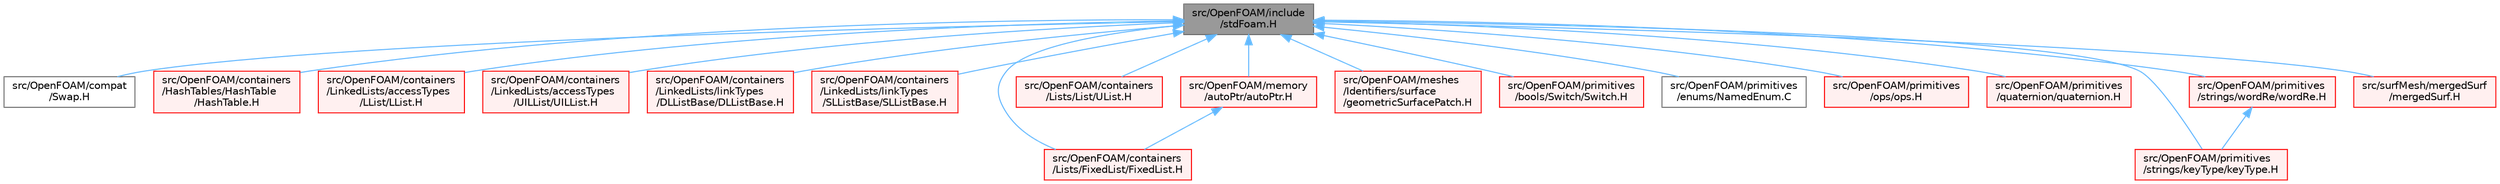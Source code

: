 digraph "src/OpenFOAM/include/stdFoam.H"
{
 // LATEX_PDF_SIZE
  bgcolor="transparent";
  edge [fontname=Helvetica,fontsize=10,labelfontname=Helvetica,labelfontsize=10];
  node [fontname=Helvetica,fontsize=10,shape=box,height=0.2,width=0.4];
  Node1 [id="Node000001",label="src/OpenFOAM/include\l/stdFoam.H",height=0.2,width=0.4,color="gray40", fillcolor="grey60", style="filled", fontcolor="black",tooltip="Includes some standard C++ headers, defines global macros and templates used in multiple places by Op..."];
  Node1 -> Node2 [id="edge1_Node000001_Node000002",dir="back",color="steelblue1",style="solid",tooltip=" "];
  Node2 [id="Node000002",label="src/OpenFOAM/compat\l/Swap.H",height=0.2,width=0.4,color="grey40", fillcolor="white", style="filled",URL="$Swap_8H.html",tooltip=" "];
  Node1 -> Node3 [id="edge2_Node000001_Node000003",dir="back",color="steelblue1",style="solid",tooltip=" "];
  Node3 [id="Node000003",label="src/OpenFOAM/containers\l/HashTables/HashTable\l/HashTable.H",height=0.2,width=0.4,color="red", fillcolor="#FFF0F0", style="filled",URL="$HashTable_8H.html",tooltip=" "];
  Node1 -> Node8010 [id="edge3_Node000001_Node008010",dir="back",color="steelblue1",style="solid",tooltip=" "];
  Node8010 [id="Node008010",label="src/OpenFOAM/containers\l/LinkedLists/accessTypes\l/LList/LList.H",height=0.2,width=0.4,color="red", fillcolor="#FFF0F0", style="filled",URL="$LList_8H.html",tooltip=" "];
  Node1 -> Node8271 [id="edge4_Node000001_Node008271",dir="back",color="steelblue1",style="solid",tooltip=" "];
  Node8271 [id="Node008271",label="src/OpenFOAM/containers\l/LinkedLists/accessTypes\l/UILList/UILList.H",height=0.2,width=0.4,color="red", fillcolor="#FFF0F0", style="filled",URL="$UILList_8H.html",tooltip=" "];
  Node1 -> Node8284 [id="edge5_Node000001_Node008284",dir="back",color="steelblue1",style="solid",tooltip=" "];
  Node8284 [id="Node008284",label="src/OpenFOAM/containers\l/LinkedLists/linkTypes\l/DLListBase/DLListBase.H",height=0.2,width=0.4,color="red", fillcolor="#FFF0F0", style="filled",URL="$DLListBase_8H.html",tooltip=" "];
  Node1 -> Node8286 [id="edge6_Node000001_Node008286",dir="back",color="steelblue1",style="solid",tooltip=" "];
  Node8286 [id="Node008286",label="src/OpenFOAM/containers\l/LinkedLists/linkTypes\l/SLListBase/SLListBase.H",height=0.2,width=0.4,color="red", fillcolor="#FFF0F0", style="filled",URL="$SLListBase_8H.html",tooltip=" "];
  Node1 -> Node8024 [id="edge7_Node000001_Node008024",dir="back",color="steelblue1",style="solid",tooltip=" "];
  Node8024 [id="Node008024",label="src/OpenFOAM/containers\l/Lists/FixedList/FixedList.H",height=0.2,width=0.4,color="red", fillcolor="#FFF0F0", style="filled",URL="$FixedList_8H.html",tooltip=" "];
  Node1 -> Node8288 [id="edge8_Node000001_Node008288",dir="back",color="steelblue1",style="solid",tooltip=" "];
  Node8288 [id="Node008288",label="src/OpenFOAM/containers\l/Lists/List/UList.H",height=0.2,width=0.4,color="red", fillcolor="#FFF0F0", style="filled",URL="$UList_8H.html",tooltip=" "];
  Node1 -> Node8343 [id="edge9_Node000001_Node008343",dir="back",color="steelblue1",style="solid",tooltip=" "];
  Node8343 [id="Node008343",label="src/OpenFOAM/memory\l/autoPtr/autoPtr.H",height=0.2,width=0.4,color="red", fillcolor="#FFF0F0", style="filled",URL="$autoPtr_8H.html",tooltip=" "];
  Node8343 -> Node8024 [id="edge10_Node008343_Node008024",dir="back",color="steelblue1",style="solid",tooltip=" "];
  Node1 -> Node8379 [id="edge11_Node000001_Node008379",dir="back",color="steelblue1",style="solid",tooltip=" "];
  Node8379 [id="Node008379",label="src/OpenFOAM/meshes\l/Identifiers/surface\l/geometricSurfacePatch.H",height=0.2,width=0.4,color="red", fillcolor="#FFF0F0", style="filled",URL="$geometricSurfacePatch_8H.html",tooltip=" "];
  Node1 -> Node8381 [id="edge12_Node000001_Node008381",dir="back",color="steelblue1",style="solid",tooltip=" "];
  Node8381 [id="Node008381",label="src/OpenFOAM/primitives\l/bools/Switch/Switch.H",height=0.2,width=0.4,color="red", fillcolor="#FFF0F0", style="filled",URL="$Switch_8H.html",tooltip=" "];
  Node1 -> Node7380 [id="edge13_Node000001_Node007380",dir="back",color="steelblue1",style="solid",tooltip=" "];
  Node7380 [id="Node007380",label="src/OpenFOAM/primitives\l/enums/NamedEnum.C",height=0.2,width=0.4,color="grey40", fillcolor="white", style="filled",URL="$NamedEnum_8C.html",tooltip=" "];
  Node1 -> Node8384 [id="edge14_Node000001_Node008384",dir="back",color="steelblue1",style="solid",tooltip=" "];
  Node8384 [id="Node008384",label="src/OpenFOAM/primitives\l/ops/ops.H",height=0.2,width=0.4,color="red", fillcolor="#FFF0F0", style="filled",URL="$ops_8H.html",tooltip="Various functors for unary and binary operations. Can be used for parallel combine-reduce operations ..."];
  Node1 -> Node8257 [id="edge15_Node000001_Node008257",dir="back",color="steelblue1",style="solid",tooltip=" "];
  Node8257 [id="Node008257",label="src/OpenFOAM/primitives\l/quaternion/quaternion.H",height=0.2,width=0.4,color="red", fillcolor="#FFF0F0", style="filled",URL="$quaternion_8H.html",tooltip=" "];
  Node1 -> Node8540 [id="edge16_Node000001_Node008540",dir="back",color="steelblue1",style="solid",tooltip=" "];
  Node8540 [id="Node008540",label="src/OpenFOAM/primitives\l/strings/keyType/keyType.H",height=0.2,width=0.4,color="red", fillcolor="#FFF0F0", style="filled",URL="$keyType_8H.html",tooltip=" "];
  Node1 -> Node8603 [id="edge17_Node000001_Node008603",dir="back",color="steelblue1",style="solid",tooltip=" "];
  Node8603 [id="Node008603",label="src/OpenFOAM/primitives\l/strings/wordRe/wordRe.H",height=0.2,width=0.4,color="red", fillcolor="#FFF0F0", style="filled",URL="$wordRe_8H.html",tooltip=" "];
  Node8603 -> Node8540 [id="edge18_Node008603_Node008540",dir="back",color="steelblue1",style="solid",tooltip=" "];
  Node1 -> Node3819 [id="edge19_Node000001_Node003819",dir="back",color="steelblue1",style="solid",tooltip=" "];
  Node3819 [id="Node003819",label="src/surfMesh/mergedSurf\l/mergedSurf.H",height=0.2,width=0.4,color="red", fillcolor="#FFF0F0", style="filled",URL="$mergedSurf_8H.html",tooltip=" "];
}
